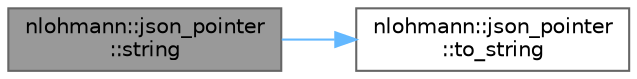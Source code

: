 digraph "nlohmann::json_pointer::string"
{
 // LATEX_PDF_SIZE
  bgcolor="transparent";
  edge [fontname=Helvetica,fontsize=10,labelfontname=Helvetica,labelfontsize=10];
  node [fontname=Helvetica,fontsize=10,shape=box,height=0.2,width=0.4];
  rankdir="LR";
  Node1 [id="Node000001",label="nlohmann::json_pointer\l::string",height=0.2,width=0.4,color="gray40", fillcolor="grey60", style="filled", fontcolor="black",tooltip="return a string representation of the JSON pointer"];
  Node1 -> Node2 [id="edge1_Node000001_Node000002",color="steelblue1",style="solid",tooltip=" "];
  Node2 [id="Node000002",label="nlohmann::json_pointer\l::to_string",height=0.2,width=0.4,color="grey40", fillcolor="white", style="filled",URL="$classnlohmann_1_1json__pointer.html#a3d4b15d32d096e3776c5d2c773b524f5",tooltip="return a string representation of the JSON pointer"];
}
